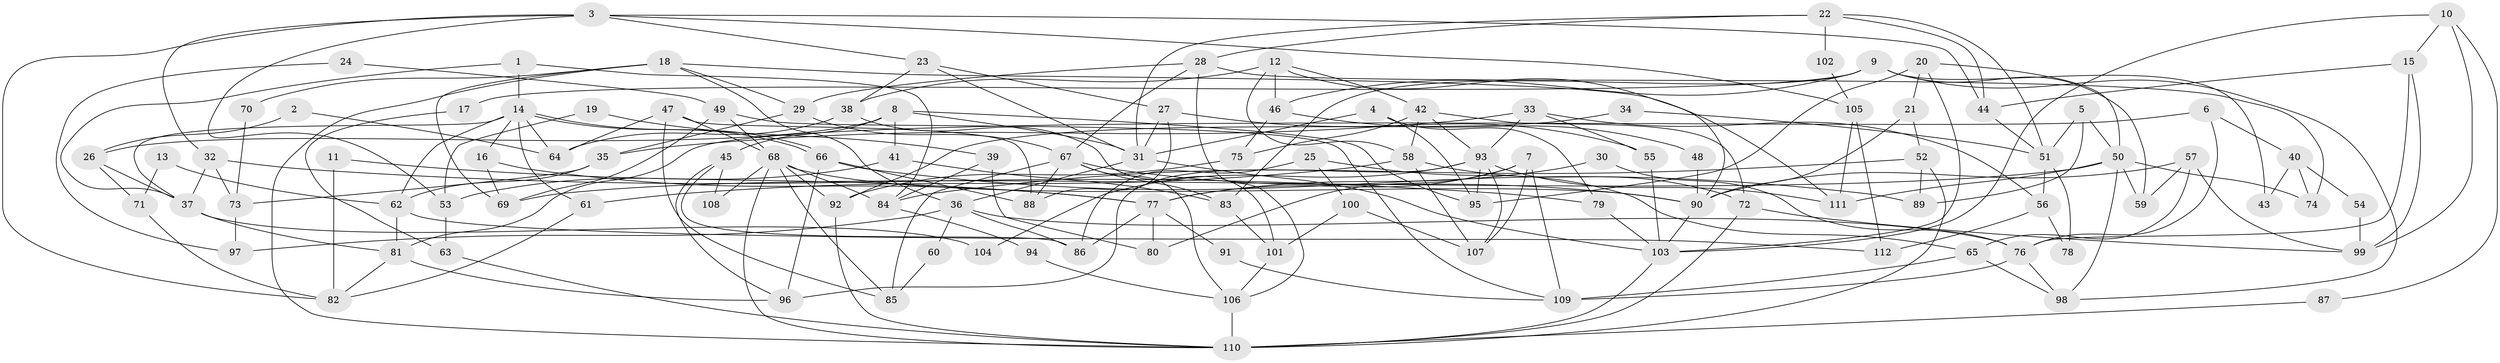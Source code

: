 // Generated by graph-tools (version 1.1) at 2025/52/03/09/25 04:52:15]
// undirected, 112 vertices, 224 edges
graph export_dot {
graph [start="1"]
  node [color=gray90,style=filled];
  1;
  2;
  3;
  4;
  5;
  6;
  7;
  8;
  9;
  10;
  11;
  12;
  13;
  14;
  15;
  16;
  17;
  18;
  19;
  20;
  21;
  22;
  23;
  24;
  25;
  26;
  27;
  28;
  29;
  30;
  31;
  32;
  33;
  34;
  35;
  36;
  37;
  38;
  39;
  40;
  41;
  42;
  43;
  44;
  45;
  46;
  47;
  48;
  49;
  50;
  51;
  52;
  53;
  54;
  55;
  56;
  57;
  58;
  59;
  60;
  61;
  62;
  63;
  64;
  65;
  66;
  67;
  68;
  69;
  70;
  71;
  72;
  73;
  74;
  75;
  76;
  77;
  78;
  79;
  80;
  81;
  82;
  83;
  84;
  85;
  86;
  87;
  88;
  89;
  90;
  91;
  92;
  93;
  94;
  95;
  96;
  97;
  98;
  99;
  100;
  101;
  102;
  103;
  104;
  105;
  106;
  107;
  108;
  109;
  110;
  111;
  112;
  1 -- 84;
  1 -- 14;
  1 -- 37;
  2 -- 26;
  2 -- 64;
  3 -- 23;
  3 -- 44;
  3 -- 32;
  3 -- 53;
  3 -- 82;
  3 -- 105;
  4 -- 95;
  4 -- 31;
  4 -- 79;
  5 -- 89;
  5 -- 51;
  5 -- 50;
  6 -- 76;
  6 -- 81;
  6 -- 40;
  7 -- 107;
  7 -- 109;
  7 -- 77;
  7 -- 80;
  8 -- 31;
  8 -- 45;
  8 -- 26;
  8 -- 41;
  8 -- 95;
  9 -- 46;
  9 -- 98;
  9 -- 17;
  9 -- 43;
  9 -- 59;
  9 -- 83;
  10 -- 103;
  10 -- 99;
  10 -- 15;
  10 -- 87;
  11 -- 77;
  11 -- 82;
  12 -- 38;
  12 -- 58;
  12 -- 42;
  12 -- 46;
  12 -- 90;
  13 -- 62;
  13 -- 71;
  14 -- 66;
  14 -- 66;
  14 -- 37;
  14 -- 16;
  14 -- 61;
  14 -- 62;
  14 -- 64;
  15 -- 99;
  15 -- 44;
  15 -- 76;
  16 -- 69;
  16 -- 77;
  17 -- 63;
  18 -- 110;
  18 -- 36;
  18 -- 29;
  18 -- 69;
  18 -- 70;
  18 -- 111;
  19 -- 39;
  19 -- 53;
  20 -- 103;
  20 -- 95;
  20 -- 21;
  20 -- 50;
  21 -- 90;
  21 -- 52;
  22 -- 28;
  22 -- 31;
  22 -- 44;
  22 -- 51;
  22 -- 102;
  23 -- 31;
  23 -- 27;
  23 -- 38;
  24 -- 97;
  24 -- 49;
  25 -- 65;
  25 -- 86;
  25 -- 100;
  26 -- 37;
  26 -- 71;
  27 -- 55;
  27 -- 88;
  27 -- 31;
  28 -- 67;
  28 -- 106;
  28 -- 29;
  28 -- 74;
  29 -- 35;
  29 -- 67;
  30 -- 77;
  30 -- 76;
  31 -- 103;
  31 -- 36;
  32 -- 37;
  32 -- 73;
  32 -- 79;
  33 -- 93;
  33 -- 56;
  33 -- 35;
  33 -- 55;
  34 -- 92;
  34 -- 51;
  35 -- 62;
  35 -- 73;
  36 -- 76;
  36 -- 60;
  36 -- 86;
  36 -- 97;
  37 -- 81;
  37 -- 104;
  38 -- 64;
  38 -- 101;
  39 -- 84;
  39 -- 80;
  40 -- 74;
  40 -- 43;
  40 -- 54;
  41 -- 83;
  41 -- 53;
  42 -- 72;
  42 -- 58;
  42 -- 75;
  42 -- 93;
  44 -- 51;
  45 -- 86;
  45 -- 96;
  45 -- 108;
  46 -- 75;
  46 -- 48;
  47 -- 68;
  47 -- 88;
  47 -- 64;
  47 -- 85;
  48 -- 90;
  49 -- 69;
  49 -- 68;
  49 -- 109;
  50 -- 59;
  50 -- 69;
  50 -- 74;
  50 -- 98;
  50 -- 111;
  51 -- 56;
  51 -- 78;
  52 -- 110;
  52 -- 84;
  52 -- 89;
  53 -- 63;
  54 -- 99;
  55 -- 103;
  56 -- 112;
  56 -- 78;
  57 -- 90;
  57 -- 59;
  57 -- 65;
  57 -- 99;
  58 -- 107;
  58 -- 61;
  58 -- 72;
  60 -- 85;
  61 -- 82;
  62 -- 81;
  62 -- 112;
  63 -- 110;
  65 -- 109;
  65 -- 98;
  66 -- 96;
  66 -- 88;
  66 -- 89;
  67 -- 83;
  67 -- 85;
  67 -- 88;
  67 -- 90;
  67 -- 106;
  68 -- 85;
  68 -- 90;
  68 -- 84;
  68 -- 92;
  68 -- 108;
  68 -- 110;
  70 -- 73;
  71 -- 82;
  72 -- 110;
  72 -- 99;
  73 -- 97;
  75 -- 92;
  76 -- 98;
  76 -- 109;
  77 -- 80;
  77 -- 86;
  77 -- 91;
  79 -- 103;
  81 -- 82;
  81 -- 96;
  83 -- 101;
  84 -- 94;
  87 -- 110;
  90 -- 103;
  91 -- 109;
  92 -- 110;
  93 -- 111;
  93 -- 95;
  93 -- 96;
  93 -- 104;
  93 -- 107;
  94 -- 106;
  100 -- 101;
  100 -- 107;
  101 -- 106;
  102 -- 105;
  103 -- 110;
  105 -- 111;
  105 -- 112;
  106 -- 110;
}
